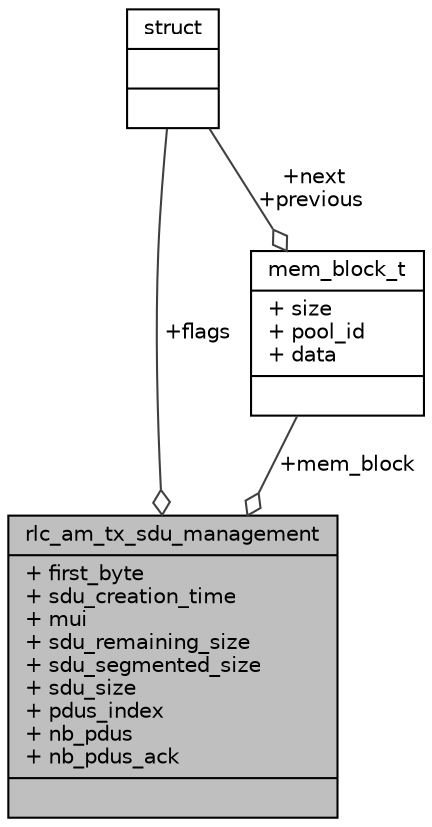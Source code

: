 digraph "rlc_am_tx_sdu_management"
{
 // LATEX_PDF_SIZE
  edge [fontname="Helvetica",fontsize="10",labelfontname="Helvetica",labelfontsize="10"];
  node [fontname="Helvetica",fontsize="10",shape=record];
  Node1 [label="{rlc_am_tx_sdu_management\n|+ first_byte\l+ sdu_creation_time\l+ mui\l+ sdu_remaining_size\l+ sdu_segmented_size\l+ sdu_size\l+ pdus_index\l+ nb_pdus\l+ nb_pdus_ack\l|}",height=0.2,width=0.4,color="black", fillcolor="grey75", style="filled", fontcolor="black",tooltip=" "];
  Node2 -> Node1 [color="grey25",fontsize="10",style="solid",label=" +flags" ,arrowhead="odiamond",fontname="Helvetica"];
  Node2 [label="{struct\n||}",height=0.2,width=0.4,color="black", fillcolor="white", style="filled",URL="$structstruct.html",tooltip="holds vehicle id and initial pointer to the head of the linked list in hastable"];
  Node3 -> Node1 [color="grey25",fontsize="10",style="solid",label=" +mem_block" ,arrowhead="odiamond",fontname="Helvetica"];
  Node3 [label="{mem_block_t\n|+ size\l+ pool_id\l+ data\l|}",height=0.2,width=0.4,color="black", fillcolor="white", style="filled",URL="$structmem__block__t.html",tooltip=" "];
  Node2 -> Node3 [color="grey25",fontsize="10",style="solid",label=" +next\n+previous" ,arrowhead="odiamond",fontname="Helvetica"];
}
